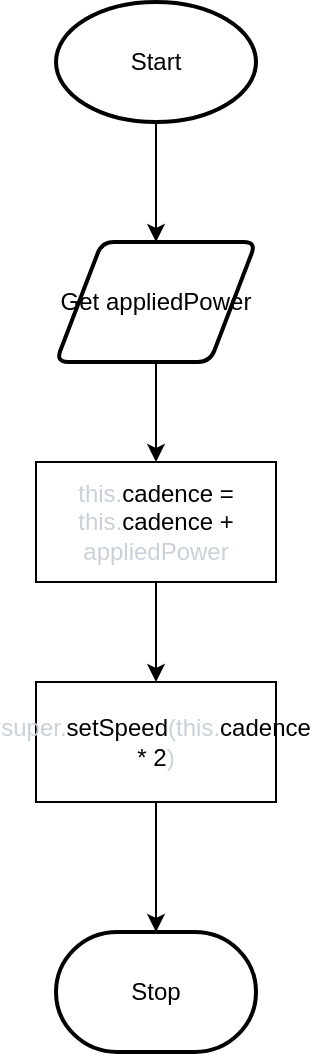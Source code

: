 <mxfile>
    <diagram id="LZ9k8M1PrZyD8zZeSMDV" name="Page-1">
        <mxGraphModel dx="1074" dy="749" grid="1" gridSize="10" guides="1" tooltips="1" connect="1" arrows="1" fold="1" page="1" pageScale="1" pageWidth="827" pageHeight="1169" math="0" shadow="0">
            <root>
                <mxCell id="0"/>
                <mxCell id="1" parent="0"/>
                <mxCell id="6" style="edgeStyle=none;html=1;entryX=0.5;entryY=0;entryDx=0;entryDy=0;" edge="1" parent="1" source="2" target="3">
                    <mxGeometry relative="1" as="geometry"/>
                </mxCell>
                <mxCell id="2" value="Start" style="strokeWidth=2;html=1;shape=mxgraph.flowchart.start_1;whiteSpace=wrap;" vertex="1" parent="1">
                    <mxGeometry x="364" y="60" width="100" height="60" as="geometry"/>
                </mxCell>
                <mxCell id="7" style="edgeStyle=none;html=1;entryX=0.5;entryY=0;entryDx=0;entryDy=0;" edge="1" parent="1" source="3" target="4">
                    <mxGeometry relative="1" as="geometry"/>
                </mxCell>
                <mxCell id="3" value="Get appliedPower" style="shape=parallelogram;html=1;strokeWidth=2;perimeter=parallelogramPerimeter;whiteSpace=wrap;rounded=1;arcSize=12;size=0.23;" vertex="1" parent="1">
                    <mxGeometry x="364" y="180" width="100" height="60" as="geometry"/>
                </mxCell>
                <mxCell id="8" style="edgeStyle=none;html=1;entryX=0.5;entryY=0;entryDx=0;entryDy=0;" edge="1" parent="1" source="4" target="5">
                    <mxGeometry relative="1" as="geometry"/>
                </mxCell>
                <mxCell id="4" value="&lt;span class=&quot;pl-smi&quot; style=&quot;box-sizing: border-box ; color: rgb(201 , 209 , 217)&quot;&gt;this&lt;/span&gt;&lt;span class=&quot;pl-kos&quot; style=&quot;box-sizing: border-box ; color: rgb(201 , 209 , 217)&quot;&gt;.&lt;/span&gt;&lt;span class=&quot;pl-c1&quot; style=&quot;box-sizing: border-box&quot;&gt;cadence&lt;/span&gt;&lt;span style=&quot;color: rgb(201 , 209 , 217)&quot;&gt; &lt;/span&gt;&lt;span class=&quot;pl-c1&quot; style=&quot;box-sizing: border-box&quot;&gt;=&lt;/span&gt;&lt;span style=&quot;color: rgb(201 , 209 , 217)&quot;&gt; &lt;/span&gt;&lt;span class=&quot;pl-smi&quot; style=&quot;box-sizing: border-box ; color: rgb(201 , 209 , 217)&quot;&gt;this&lt;/span&gt;&lt;span class=&quot;pl-kos&quot; style=&quot;box-sizing: border-box ; color: rgb(201 , 209 , 217)&quot;&gt;.&lt;/span&gt;&lt;span class=&quot;pl-c1&quot; style=&quot;box-sizing: border-box&quot;&gt;cadence&lt;/span&gt;&lt;span style=&quot;color: rgb(201 , 209 , 217)&quot;&gt; &lt;/span&gt;&lt;span class=&quot;pl-c1&quot; style=&quot;box-sizing: border-box&quot;&gt;+&lt;/span&gt;&lt;span style=&quot;color: rgb(201 , 209 , 217)&quot;&gt; &lt;/span&gt;&lt;span class=&quot;pl-s1&quot; style=&quot;box-sizing: border-box ; color: rgb(201 , 209 , 217)&quot;&gt;appliedPower&lt;/span&gt;" style="rounded=0;whiteSpace=wrap;html=1;" vertex="1" parent="1">
                    <mxGeometry x="354" y="290" width="120" height="60" as="geometry"/>
                </mxCell>
                <mxCell id="10" style="edgeStyle=none;html=1;entryX=0.5;entryY=0;entryDx=0;entryDy=0;entryPerimeter=0;" edge="1" parent="1" source="5" target="9">
                    <mxGeometry relative="1" as="geometry"/>
                </mxCell>
                <mxCell id="5" value="&lt;span class=&quot;pl-smi&quot; style=&quot;box-sizing: border-box ; color: rgb(201 , 209 , 217) ; font-family: , , &amp;#34;sf mono&amp;#34; , &amp;#34;menlo&amp;#34; , &amp;#34;consolas&amp;#34; , &amp;#34;liberation mono&amp;#34; , monospace&quot;&gt;super&lt;/span&gt;&lt;span class=&quot;pl-kos&quot; style=&quot;box-sizing: border-box ; color: rgb(201 , 209 , 217) ; font-family: , , &amp;#34;sf mono&amp;#34; , &amp;#34;menlo&amp;#34; , &amp;#34;consolas&amp;#34; , &amp;#34;liberation mono&amp;#34; , monospace&quot;&gt;.&lt;/span&gt;&lt;span class=&quot;pl-en&quot; style=&quot;box-sizing: border-box ; font-family: , , &amp;#34;sf mono&amp;#34; , &amp;#34;menlo&amp;#34; , &amp;#34;consolas&amp;#34; , &amp;#34;liberation mono&amp;#34; , monospace&quot;&gt;setSpeed&lt;/span&gt;&lt;span class=&quot;pl-kos&quot; style=&quot;box-sizing: border-box ; color: rgb(201 , 209 , 217) ; font-family: , , &amp;#34;sf mono&amp;#34; , &amp;#34;menlo&amp;#34; , &amp;#34;consolas&amp;#34; , &amp;#34;liberation mono&amp;#34; , monospace&quot;&gt;(&lt;/span&gt;&lt;span class=&quot;pl-smi&quot; style=&quot;box-sizing: border-box ; color: rgb(201 , 209 , 217) ; font-family: , , &amp;#34;sf mono&amp;#34; , &amp;#34;menlo&amp;#34; , &amp;#34;consolas&amp;#34; , &amp;#34;liberation mono&amp;#34; , monospace&quot;&gt;this&lt;/span&gt;&lt;span class=&quot;pl-kos&quot; style=&quot;box-sizing: border-box ; color: rgb(201 , 209 , 217) ; font-family: , , &amp;#34;sf mono&amp;#34; , &amp;#34;menlo&amp;#34; , &amp;#34;consolas&amp;#34; , &amp;#34;liberation mono&amp;#34; , monospace&quot;&gt;.&lt;/span&gt;&lt;span class=&quot;pl-c1&quot; style=&quot;box-sizing: border-box ; font-family: , , &amp;#34;sf mono&amp;#34; , &amp;#34;menlo&amp;#34; , &amp;#34;consolas&amp;#34; , &amp;#34;liberation mono&amp;#34; , monospace&quot;&gt;cadence&lt;/span&gt;&lt;span style=&quot;color: rgb(201 , 209 , 217) ; font-family: , , &amp;#34;sf mono&amp;#34; , &amp;#34;menlo&amp;#34; , &amp;#34;consolas&amp;#34; , &amp;#34;liberation mono&amp;#34; , monospace&quot;&gt; &lt;/span&gt;&lt;span class=&quot;pl-c1&quot; style=&quot;box-sizing: border-box ; font-family: , , &amp;#34;sf mono&amp;#34; , &amp;#34;menlo&amp;#34; , &amp;#34;consolas&amp;#34; , &amp;#34;liberation mono&amp;#34; , monospace&quot;&gt;*&lt;/span&gt;&lt;span style=&quot;color: rgb(201 , 209 , 217) ; font-family: , , &amp;#34;sf mono&amp;#34; , &amp;#34;menlo&amp;#34; , &amp;#34;consolas&amp;#34; , &amp;#34;liberation mono&amp;#34; , monospace&quot;&gt; &lt;/span&gt;&lt;span class=&quot;pl-c1&quot; style=&quot;box-sizing: border-box ; font-family: , , &amp;#34;sf mono&amp;#34; , &amp;#34;menlo&amp;#34; , &amp;#34;consolas&amp;#34; , &amp;#34;liberation mono&amp;#34; , monospace&quot;&gt;2&lt;/span&gt;&lt;span class=&quot;pl-kos&quot; style=&quot;box-sizing: border-box ; color: rgb(201 , 209 , 217) ; font-family: , , &amp;#34;sf mono&amp;#34; , &amp;#34;menlo&amp;#34; , &amp;#34;consolas&amp;#34; , &amp;#34;liberation mono&amp;#34; , monospace&quot;&gt;)&lt;/span&gt;" style="rounded=0;whiteSpace=wrap;html=1;labelBackgroundColor=none;" vertex="1" parent="1">
                    <mxGeometry x="354" y="400" width="120" height="60" as="geometry"/>
                </mxCell>
                <mxCell id="9" value="Stop" style="strokeWidth=2;html=1;shape=mxgraph.flowchart.terminator;whiteSpace=wrap;labelBackgroundColor=none;" vertex="1" parent="1">
                    <mxGeometry x="364" y="525" width="100" height="60" as="geometry"/>
                </mxCell>
            </root>
        </mxGraphModel>
    </diagram>
</mxfile>